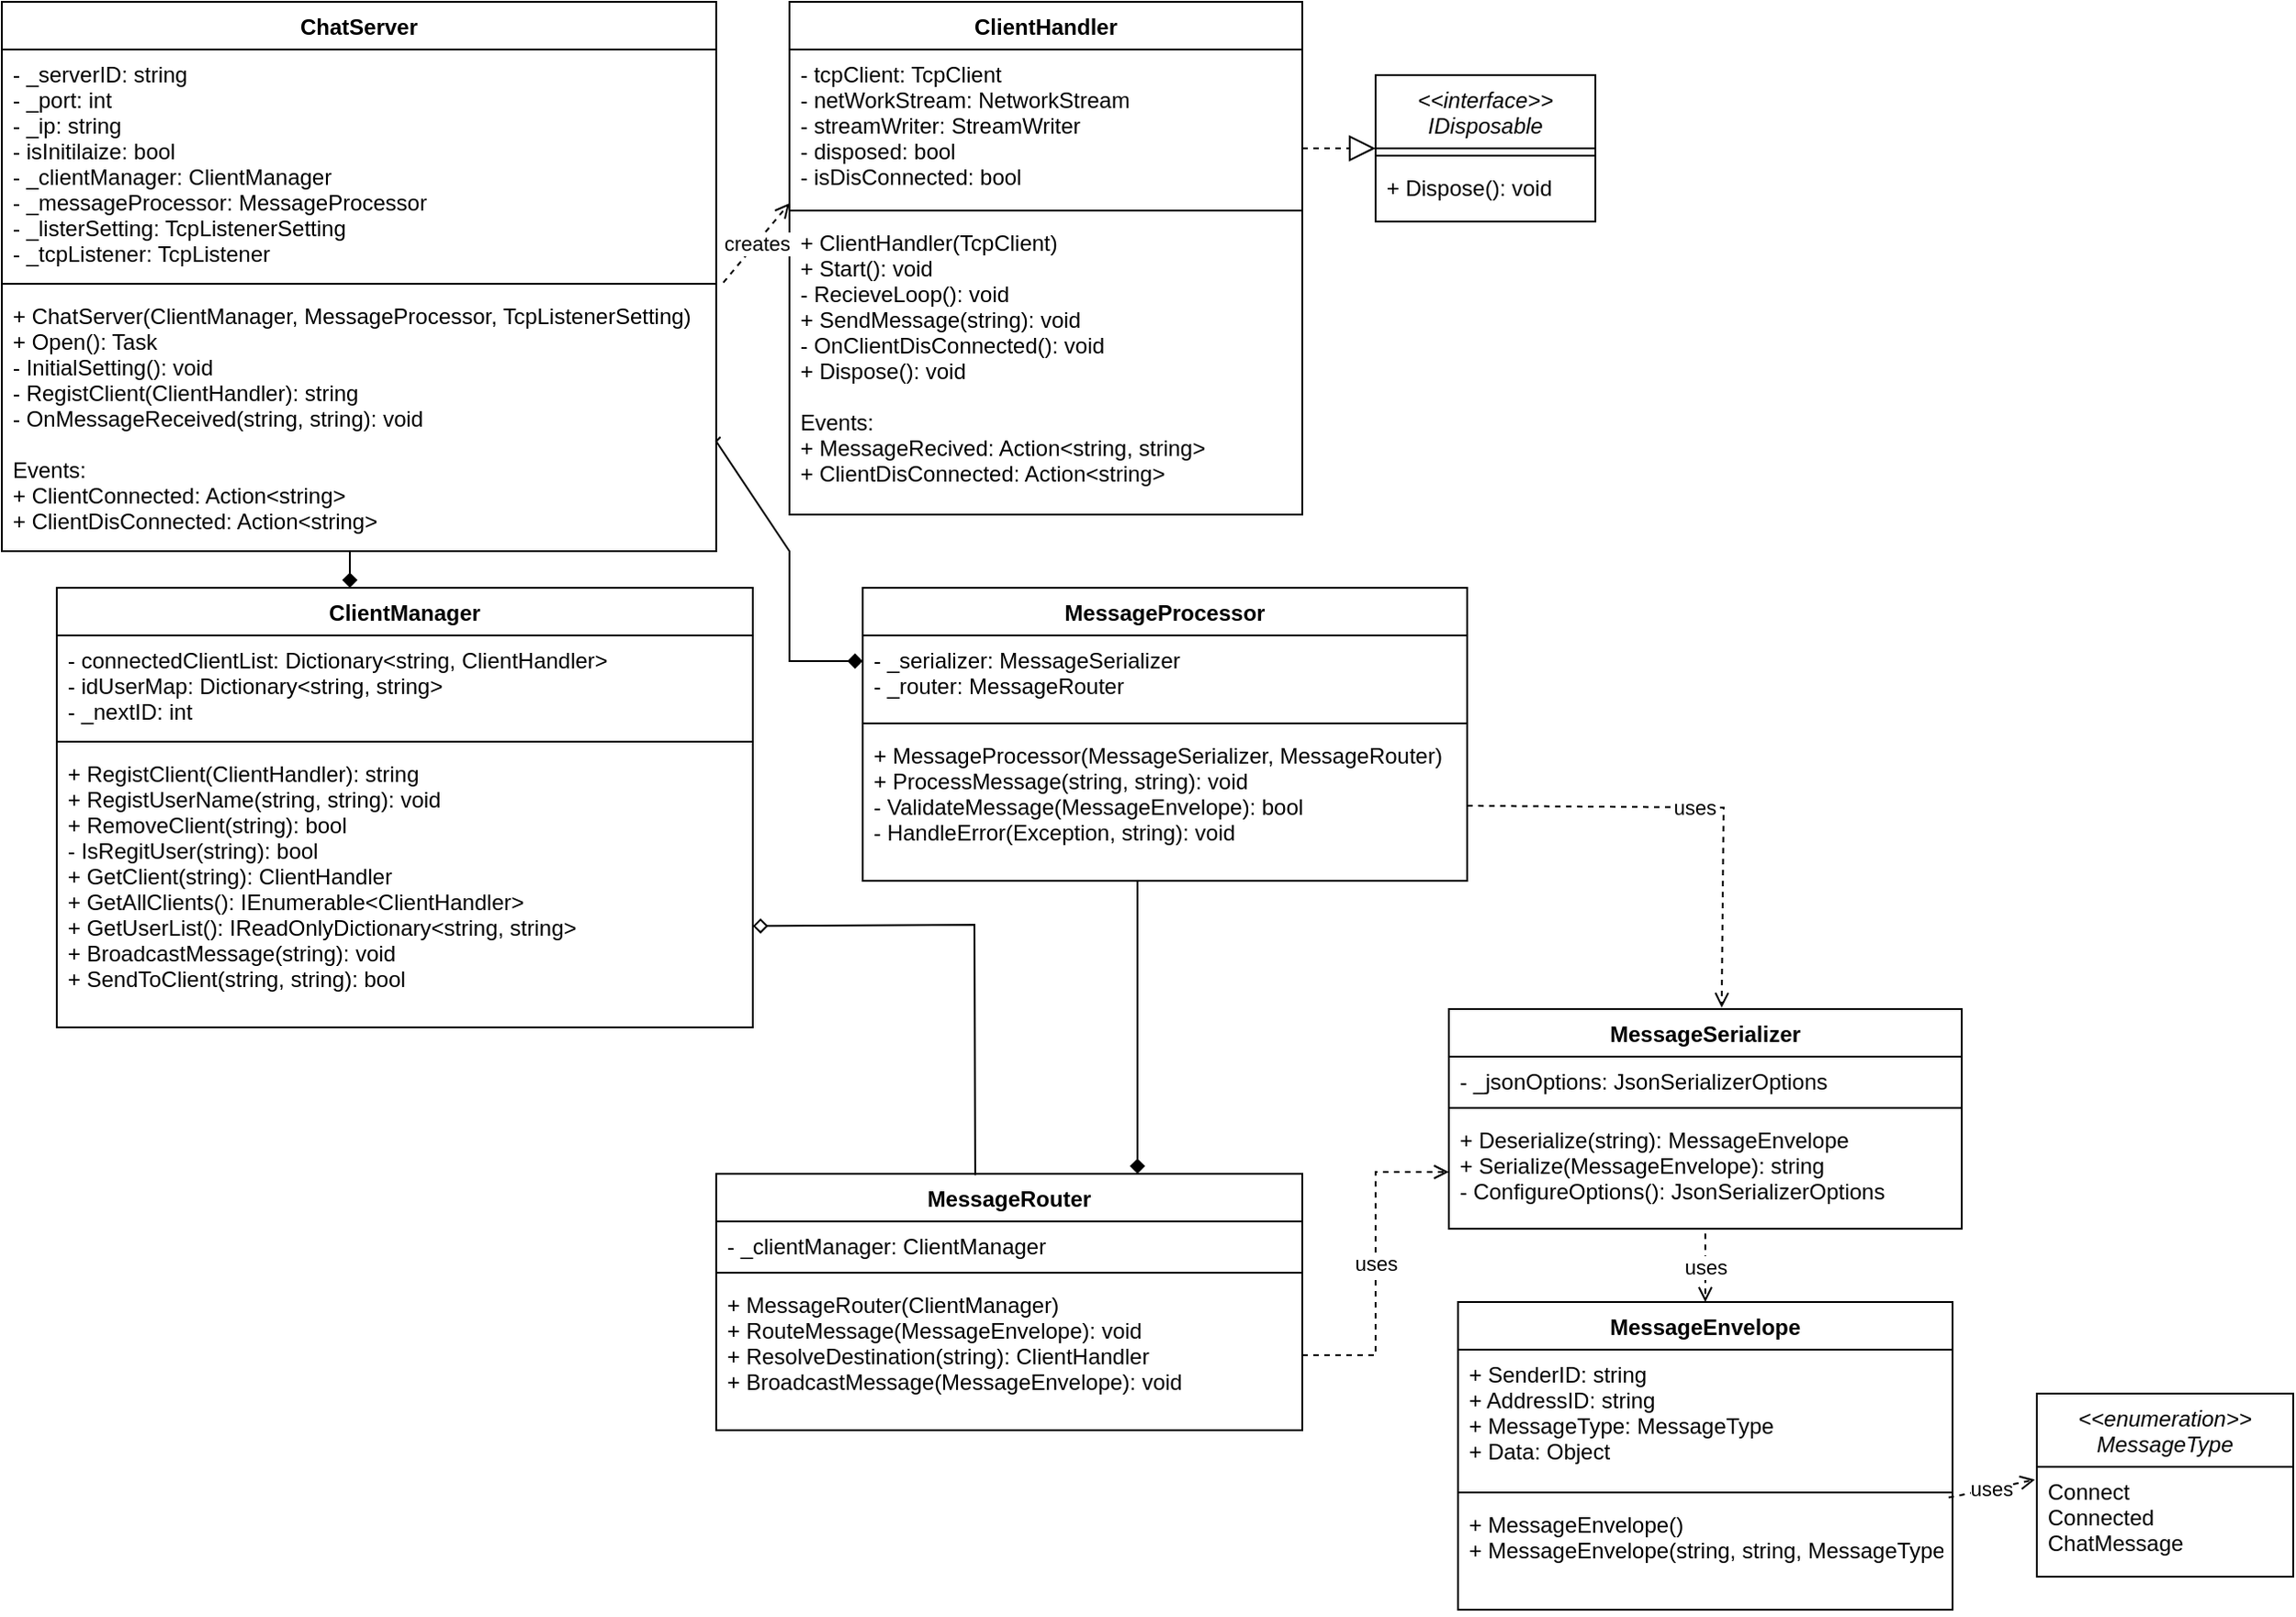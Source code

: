 <mxfile version="27.0.5">
  <diagram name="ChatServer Class Diagram" id="16PpFPb9vBM3mLUy-nNX">
    <mxGraphModel dx="1426" dy="849" grid="1" gridSize="10" guides="1" tooltips="1" connect="1" arrows="1" fold="1" page="1" pageScale="1" pageWidth="827" pageHeight="1169" math="0" shadow="0">
      <root>
        <mxCell id="0" />
        <mxCell id="1" parent="0" />
        <mxCell id="FkaS_YcR4kKlwSyaIOgO-66" value="ChatServer" style="swimlane;fontStyle=1;align=center;verticalAlign=top;childLayout=stackLayout;horizontal=1;startSize=26;horizontalStack=0;resizeParent=1;resizeParentMax=0;resizeLast=0;collapsible=1;marginBottom=0;" parent="1" vertex="1">
          <mxGeometry x="60" y="80" width="390" height="300" as="geometry" />
        </mxCell>
        <mxCell id="FkaS_YcR4kKlwSyaIOgO-67" value="- _serverID: string&#xa;- _port: int&#xa;- _ip: string&#xa;- isInitilaize: bool&#xa;- _clientManager: ClientManager&#xa;- _messageProcessor: MessageProcessor&#xa;- _listerSetting: TcpListenerSetting&#xa;- _tcpListener: TcpListener" style="text;strokeColor=none;fillColor=none;align=left;verticalAlign=top;spacingLeft=4;spacingRight=4;overflow=hidden;rotatable=0;points=[[0,0.5],[1,0.5]];portConstraint=eastwest;" parent="FkaS_YcR4kKlwSyaIOgO-66" vertex="1">
          <mxGeometry y="26" width="390" height="124" as="geometry" />
        </mxCell>
        <mxCell id="FkaS_YcR4kKlwSyaIOgO-68" value="" style="line;strokeWidth=1;fillColor=none;align=left;verticalAlign=middle;spacingTop=-1;spacingLeft=3;spacingRight=3;rotatable=0;labelPosition=right;points=[];portConstraint=eastwest;" parent="FkaS_YcR4kKlwSyaIOgO-66" vertex="1">
          <mxGeometry y="150" width="390" height="8" as="geometry" />
        </mxCell>
        <mxCell id="FkaS_YcR4kKlwSyaIOgO-69" value="+ ChatServer(ClientManager, MessageProcessor, TcpListenerSetting)&#xa;+ Open(): Task&#xa;- InitialSetting(): void&#xa;- RegistClient(ClientHandler): string&#xa;- OnMessageReceived(string, string): void&#xa;&#xa;Events:&#xa;+ ClientConnected: Action&lt;string&gt;&#xa;+ ClientDisConnected: Action&lt;string&gt;" style="text;strokeColor=none;fillColor=none;align=left;verticalAlign=top;spacingLeft=4;spacingRight=4;overflow=hidden;rotatable=0;points=[[0,0.5],[1,0.5]];portConstraint=eastwest;" parent="FkaS_YcR4kKlwSyaIOgO-66" vertex="1">
          <mxGeometry y="158" width="390" height="142" as="geometry" />
        </mxCell>
        <mxCell id="FkaS_YcR4kKlwSyaIOgO-70" value="ClientHandler" style="swimlane;fontStyle=1;align=center;verticalAlign=top;childLayout=stackLayout;horizontal=1;startSize=26;horizontalStack=0;resizeParent=1;resizeParentMax=0;resizeLast=0;collapsible=1;marginBottom=0;" parent="1" vertex="1">
          <mxGeometry x="490" y="80" width="280" height="280" as="geometry" />
        </mxCell>
        <mxCell id="FkaS_YcR4kKlwSyaIOgO-71" value="- tcpClient: TcpClient&#xa;- netWorkStream: NetworkStream&#xa;- streamWriter: StreamWriter&#xa;- disposed: bool&#xa;- isDisConnected: bool" style="text;strokeColor=none;fillColor=none;align=left;verticalAlign=top;spacingLeft=4;spacingRight=4;overflow=hidden;rotatable=0;points=[[0,0.5],[1,0.5]];portConstraint=eastwest;" parent="FkaS_YcR4kKlwSyaIOgO-70" vertex="1">
          <mxGeometry y="26" width="280" height="84" as="geometry" />
        </mxCell>
        <mxCell id="FkaS_YcR4kKlwSyaIOgO-72" value="" style="line;strokeWidth=1;fillColor=none;align=left;verticalAlign=middle;spacingTop=-1;spacingLeft=3;spacingRight=3;rotatable=0;labelPosition=right;points=[];portConstraint=eastwest;" parent="FkaS_YcR4kKlwSyaIOgO-70" vertex="1">
          <mxGeometry y="110" width="280" height="8" as="geometry" />
        </mxCell>
        <mxCell id="FkaS_YcR4kKlwSyaIOgO-73" value="+ ClientHandler(TcpClient)&#xa;+ Start(): void&#xa;- RecieveLoop(): void&#xa;+ SendMessage(string): void&#xa;- OnClientDisConnected(): void&#xa;+ Dispose(): void&#xa;&#xa;Events:&#xa;+ MessageRecived: Action&lt;string, string&gt;&#xa;+ ClientDisConnected: Action&lt;string&gt;" style="text;strokeColor=none;fillColor=none;align=left;verticalAlign=top;spacingLeft=4;spacingRight=4;overflow=hidden;rotatable=0;points=[[0,0.5],[1,0.5]];portConstraint=eastwest;" parent="FkaS_YcR4kKlwSyaIOgO-70" vertex="1">
          <mxGeometry y="118" width="280" height="162" as="geometry" />
        </mxCell>
        <mxCell id="FkaS_YcR4kKlwSyaIOgO-74" value="ClientManager" style="swimlane;fontStyle=1;align=center;verticalAlign=top;childLayout=stackLayout;horizontal=1;startSize=26;horizontalStack=0;resizeParent=1;resizeParentMax=0;resizeLast=0;collapsible=1;marginBottom=0;" parent="1" vertex="1">
          <mxGeometry x="90" y="400" width="380" height="240" as="geometry" />
        </mxCell>
        <mxCell id="FkaS_YcR4kKlwSyaIOgO-75" value="- connectedClientList: Dictionary&lt;string, ClientHandler&gt;&#xa;- idUserMap: Dictionary&lt;string, string&gt;&#xa;- _nextID: int" style="text;strokeColor=none;fillColor=none;align=left;verticalAlign=top;spacingLeft=4;spacingRight=4;overflow=hidden;rotatable=0;points=[[0,0.5],[1,0.5]];portConstraint=eastwest;" parent="FkaS_YcR4kKlwSyaIOgO-74" vertex="1">
          <mxGeometry y="26" width="380" height="54" as="geometry" />
        </mxCell>
        <mxCell id="FkaS_YcR4kKlwSyaIOgO-76" value="" style="line;strokeWidth=1;fillColor=none;align=left;verticalAlign=middle;spacingTop=-1;spacingLeft=3;spacingRight=3;rotatable=0;labelPosition=right;points=[];portConstraint=eastwest;" parent="FkaS_YcR4kKlwSyaIOgO-74" vertex="1">
          <mxGeometry y="80" width="380" height="8" as="geometry" />
        </mxCell>
        <mxCell id="FkaS_YcR4kKlwSyaIOgO-77" value="+ RegistClient(ClientHandler): string&#xa;+ RegistUserName(string, string): void&#xa;+ RemoveClient(string): bool&#xa;- IsRegitUser(string): bool&#xa;+ GetClient(string): ClientHandler&#xa;+ GetAllClients(): IEnumerable&lt;ClientHandler&gt;&#xa;+ GetUserList(): IReadOnlyDictionary&lt;string, string&gt;&#xa;+ BroadcastMessage(string): void&#xa;+ SendToClient(string, string): bool" style="text;strokeColor=none;fillColor=none;align=left;verticalAlign=top;spacingLeft=4;spacingRight=4;overflow=hidden;rotatable=0;points=[[0,0.5],[1,0.5]];portConstraint=eastwest;" parent="FkaS_YcR4kKlwSyaIOgO-74" vertex="1">
          <mxGeometry y="88" width="380" height="152" as="geometry" />
        </mxCell>
        <mxCell id="FkaS_YcR4kKlwSyaIOgO-78" value="MessageProcessor" style="swimlane;fontStyle=1;align=center;verticalAlign=top;childLayout=stackLayout;horizontal=1;startSize=26;horizontalStack=0;resizeParent=1;resizeParentMax=0;resizeLast=0;collapsible=1;marginBottom=0;" parent="1" vertex="1">
          <mxGeometry x="530" y="400" width="330" height="160" as="geometry" />
        </mxCell>
        <mxCell id="FkaS_YcR4kKlwSyaIOgO-79" value="- _serializer: MessageSerializer&#xa;- _router: MessageRouter" style="text;strokeColor=none;fillColor=none;align=left;verticalAlign=top;spacingLeft=4;spacingRight=4;overflow=hidden;rotatable=0;points=[[0,0.5],[1,0.5]];portConstraint=eastwest;" parent="FkaS_YcR4kKlwSyaIOgO-78" vertex="1">
          <mxGeometry y="26" width="330" height="44" as="geometry" />
        </mxCell>
        <mxCell id="FkaS_YcR4kKlwSyaIOgO-80" value="" style="line;strokeWidth=1;fillColor=none;align=left;verticalAlign=middle;spacingTop=-1;spacingLeft=3;spacingRight=3;rotatable=0;labelPosition=right;points=[];portConstraint=eastwest;" parent="FkaS_YcR4kKlwSyaIOgO-78" vertex="1">
          <mxGeometry y="70" width="330" height="8" as="geometry" />
        </mxCell>
        <mxCell id="FkaS_YcR4kKlwSyaIOgO-81" value="+ MessageProcessor(MessageSerializer, MessageRouter)&#xa;+ ProcessMessage(string, string): void&#xa;- ValidateMessage(MessageEnvelope): bool&#xa;- HandleError(Exception, string): void" style="text;strokeColor=none;fillColor=none;align=left;verticalAlign=top;spacingLeft=4;spacingRight=4;overflow=hidden;rotatable=0;points=[[0,0.5],[1,0.5]];portConstraint=eastwest;" parent="FkaS_YcR4kKlwSyaIOgO-78" vertex="1">
          <mxGeometry y="78" width="330" height="82" as="geometry" />
        </mxCell>
        <mxCell id="FkaS_YcR4kKlwSyaIOgO-82" value="MessageSerializer" style="swimlane;fontStyle=1;align=center;verticalAlign=top;childLayout=stackLayout;horizontal=1;startSize=26;horizontalStack=0;resizeParent=1;resizeParentMax=0;resizeLast=0;collapsible=1;marginBottom=0;" parent="1" vertex="1">
          <mxGeometry x="850" y="630" width="280" height="120" as="geometry" />
        </mxCell>
        <mxCell id="FkaS_YcR4kKlwSyaIOgO-83" value="- _jsonOptions: JsonSerializerOptions" style="text;strokeColor=none;fillColor=none;align=left;verticalAlign=top;spacingLeft=4;spacingRight=4;overflow=hidden;rotatable=0;points=[[0,0.5],[1,0.5]];portConstraint=eastwest;" parent="FkaS_YcR4kKlwSyaIOgO-82" vertex="1">
          <mxGeometry y="26" width="280" height="24" as="geometry" />
        </mxCell>
        <mxCell id="FkaS_YcR4kKlwSyaIOgO-84" value="" style="line;strokeWidth=1;fillColor=none;align=left;verticalAlign=middle;spacingTop=-1;spacingLeft=3;spacingRight=3;rotatable=0;labelPosition=right;points=[];portConstraint=eastwest;" parent="FkaS_YcR4kKlwSyaIOgO-82" vertex="1">
          <mxGeometry y="50" width="280" height="8" as="geometry" />
        </mxCell>
        <mxCell id="FkaS_YcR4kKlwSyaIOgO-85" value="+ Deserialize(string): MessageEnvelope&#xa;+ Serialize(MessageEnvelope): string&#xa;- ConfigureOptions(): JsonSerializerOptions" style="text;strokeColor=none;fillColor=none;align=left;verticalAlign=top;spacingLeft=4;spacingRight=4;overflow=hidden;rotatable=0;points=[[0,0.5],[1,0.5]];portConstraint=eastwest;" parent="FkaS_YcR4kKlwSyaIOgO-82" vertex="1">
          <mxGeometry y="58" width="280" height="62" as="geometry" />
        </mxCell>
        <mxCell id="FkaS_YcR4kKlwSyaIOgO-86" value="MessageRouter" style="swimlane;fontStyle=1;align=center;verticalAlign=top;childLayout=stackLayout;horizontal=1;startSize=26;horizontalStack=0;resizeParent=1;resizeParentMax=0;resizeLast=0;collapsible=1;marginBottom=0;" parent="1" vertex="1">
          <mxGeometry x="450" y="720" width="320" height="140" as="geometry" />
        </mxCell>
        <mxCell id="FkaS_YcR4kKlwSyaIOgO-87" value="- _clientManager: ClientManager" style="text;strokeColor=none;fillColor=none;align=left;verticalAlign=top;spacingLeft=4;spacingRight=4;overflow=hidden;rotatable=0;points=[[0,0.5],[1,0.5]];portConstraint=eastwest;" parent="FkaS_YcR4kKlwSyaIOgO-86" vertex="1">
          <mxGeometry y="26" width="320" height="24" as="geometry" />
        </mxCell>
        <mxCell id="FkaS_YcR4kKlwSyaIOgO-88" value="" style="line;strokeWidth=1;fillColor=none;align=left;verticalAlign=middle;spacingTop=-1;spacingLeft=3;spacingRight=3;rotatable=0;labelPosition=right;points=[];portConstraint=eastwest;" parent="FkaS_YcR4kKlwSyaIOgO-86" vertex="1">
          <mxGeometry y="50" width="320" height="8" as="geometry" />
        </mxCell>
        <mxCell id="FkaS_YcR4kKlwSyaIOgO-89" value="+ MessageRouter(ClientManager)&#xa;+ RouteMessage(MessageEnvelope): void&#xa;+ ResolveDestination(string): ClientHandler&#xa;+ BroadcastMessage(MessageEnvelope): void" style="text;strokeColor=none;fillColor=none;align=left;verticalAlign=top;spacingLeft=4;spacingRight=4;overflow=hidden;rotatable=0;points=[[0,0.5],[1,0.5]];portConstraint=eastwest;" parent="FkaS_YcR4kKlwSyaIOgO-86" vertex="1">
          <mxGeometry y="58" width="320" height="82" as="geometry" />
        </mxCell>
        <mxCell id="FkaS_YcR4kKlwSyaIOgO-90" value="MessageEnvelope" style="swimlane;fontStyle=1;align=center;verticalAlign=top;childLayout=stackLayout;horizontal=1;startSize=26;horizontalStack=0;resizeParent=1;resizeParentMax=0;resizeLast=0;collapsible=1;marginBottom=0;" parent="1" vertex="1">
          <mxGeometry x="855" y="790" width="270" height="168" as="geometry" />
        </mxCell>
        <mxCell id="FkaS_YcR4kKlwSyaIOgO-91" value="+ SenderID: string&#xa;+ AddressID: string&#xa;+ MessageType: MessageType&#xa;+ Data: Object" style="text;strokeColor=none;fillColor=none;align=left;verticalAlign=top;spacingLeft=4;spacingRight=4;overflow=hidden;rotatable=0;points=[[0,0.5],[1,0.5]];portConstraint=eastwest;" parent="FkaS_YcR4kKlwSyaIOgO-90" vertex="1">
          <mxGeometry y="26" width="270" height="74" as="geometry" />
        </mxCell>
        <mxCell id="FkaS_YcR4kKlwSyaIOgO-92" value="" style="line;strokeWidth=1;fillColor=none;align=left;verticalAlign=middle;spacingTop=-1;spacingLeft=3;spacingRight=3;rotatable=0;labelPosition=right;points=[];portConstraint=eastwest;" parent="FkaS_YcR4kKlwSyaIOgO-90" vertex="1">
          <mxGeometry y="100" width="270" height="8" as="geometry" />
        </mxCell>
        <mxCell id="FkaS_YcR4kKlwSyaIOgO-93" value="+ MessageEnvelope()&#xa;+ MessageEnvelope(string, string, MessageType, Object)" style="text;strokeColor=none;fillColor=none;align=left;verticalAlign=top;spacingLeft=4;spacingRight=4;overflow=hidden;rotatable=0;points=[[0,0.5],[1,0.5]];portConstraint=eastwest;" parent="FkaS_YcR4kKlwSyaIOgO-90" vertex="1">
          <mxGeometry y="108" width="270" height="60" as="geometry" />
        </mxCell>
        <mxCell id="FkaS_YcR4kKlwSyaIOgO-94" value="&lt;&lt;enumeration&gt;&gt;&#xa;MessageType" style="swimlane;fontStyle=2;align=center;verticalAlign=top;childLayout=stackLayout;horizontal=1;startSize=40;horizontalStack=0;resizeParent=1;resizeParentMax=0;resizeLast=0;collapsible=1;marginBottom=0;" parent="1" vertex="1">
          <mxGeometry x="1171" y="840" width="140" height="100" as="geometry" />
        </mxCell>
        <mxCell id="FkaS_YcR4kKlwSyaIOgO-95" value="Connect&#xa;Connected&#xa;ChatMessage" style="text;strokeColor=none;fillColor=none;align=left;verticalAlign=top;spacingLeft=4;spacingRight=4;overflow=hidden;rotatable=0;points=[[0,0.5],[1,0.5]];portConstraint=eastwest;" parent="FkaS_YcR4kKlwSyaIOgO-94" vertex="1">
          <mxGeometry y="40" width="140" height="60" as="geometry" />
        </mxCell>
        <mxCell id="FkaS_YcR4kKlwSyaIOgO-96" value="&lt;&lt;interface&gt;&gt;&#xa;IDisposable" style="swimlane;fontStyle=2;align=center;verticalAlign=top;childLayout=stackLayout;horizontal=1;startSize=40;horizontalStack=0;resizeParent=1;resizeParentMax=0;resizeLast=0;collapsible=1;marginBottom=0;" parent="1" vertex="1">
          <mxGeometry x="810" y="120" width="120" height="80" as="geometry" />
        </mxCell>
        <mxCell id="FkaS_YcR4kKlwSyaIOgO-97" value="" style="line;strokeWidth=1;fillColor=none;align=left;verticalAlign=middle;spacingTop=-1;spacingLeft=3;spacingRight=3;rotatable=0;labelPosition=right;points=[];portConstraint=eastwest;" parent="FkaS_YcR4kKlwSyaIOgO-96" vertex="1">
          <mxGeometry y="40" width="120" height="8" as="geometry" />
        </mxCell>
        <mxCell id="FkaS_YcR4kKlwSyaIOgO-98" value="+ Dispose(): void" style="text;strokeColor=none;fillColor=none;align=left;verticalAlign=top;spacingLeft=4;spacingRight=4;overflow=hidden;rotatable=0;points=[[0,0.5],[1,0.5]];portConstraint=eastwest;" parent="FkaS_YcR4kKlwSyaIOgO-96" vertex="1">
          <mxGeometry y="48" width="120" height="32" as="geometry" />
        </mxCell>
        <mxCell id="FkaS_YcR4kKlwSyaIOgO-99" value="" style="endArrow=diamond;endFill=1;html=1;rounded=0;" parent="1" edge="1">
          <mxGeometry relative="1" as="geometry">
            <mxPoint x="250" y="380" as="sourcePoint" />
            <mxPoint x="250" y="400" as="targetPoint" />
          </mxGeometry>
        </mxCell>
        <mxCell id="FkaS_YcR4kKlwSyaIOgO-100" value="" style="endArrow=diamond;endFill=1;html=1;rounded=0;exitX=1.006;exitY=0.561;exitDx=0;exitDy=0;exitPerimeter=0;" parent="1" source="FkaS_YcR4kKlwSyaIOgO-69" edge="1">
          <mxGeometry relative="1" as="geometry">
            <mxPoint x="410" y="320" as="sourcePoint" />
            <mxPoint x="530" y="440" as="targetPoint" />
            <Array as="points">
              <mxPoint x="450" y="320" />
              <mxPoint x="490" y="380" />
              <mxPoint x="490" y="440" />
            </Array>
          </mxGeometry>
        </mxCell>
        <mxCell id="FkaS_YcR4kKlwSyaIOgO-101" value="creates" style="endArrow=open;endFill=0;dashed=1;html=1;rounded=0;exitX=1.01;exitY=1.027;exitDx=0;exitDy=0;exitPerimeter=0;" parent="1" source="FkaS_YcR4kKlwSyaIOgO-67" edge="1">
          <mxGeometry relative="1" as="geometry">
            <mxPoint x="410" y="190" as="sourcePoint" />
            <mxPoint x="490" y="190" as="targetPoint" />
          </mxGeometry>
        </mxCell>
        <mxCell id="FkaS_YcR4kKlwSyaIOgO-103" value="" style="endArrow=diamond;endFill=1;html=1;rounded=0;" parent="1" edge="1">
          <mxGeometry relative="1" as="geometry">
            <mxPoint x="680" y="560" as="sourcePoint" />
            <mxPoint x="680" y="720" as="targetPoint" />
          </mxGeometry>
        </mxCell>
        <mxCell id="FkaS_YcR4kKlwSyaIOgO-104" value="" style="endArrow=diamond;endFill=0;html=1;rounded=0;entryX=1;entryY=0.636;entryDx=0;entryDy=0;exitX=0.442;exitY=0.005;exitDx=0;exitDy=0;exitPerimeter=0;entryPerimeter=0;" parent="1" source="FkaS_YcR4kKlwSyaIOgO-86" target="FkaS_YcR4kKlwSyaIOgO-77" edge="1">
          <mxGeometry relative="1" as="geometry">
            <mxPoint x="450" y="790" as="sourcePoint" />
            <mxPoint x="350" y="640" as="targetPoint" />
            <Array as="points">
              <mxPoint x="591" y="584" />
            </Array>
          </mxGeometry>
        </mxCell>
        <mxCell id="FkaS_YcR4kKlwSyaIOgO-105" value="uses" style="endArrow=open;endFill=0;dashed=1;html=1;rounded=0;entryX=0.5;entryY=0;entryDx=0;entryDy=0;exitX=0.5;exitY=1.043;exitDx=0;exitDy=0;exitPerimeter=0;" parent="1" source="FkaS_YcR4kKlwSyaIOgO-85" target="FkaS_YcR4kKlwSyaIOgO-90" edge="1">
          <mxGeometry relative="1" as="geometry">
            <mxPoint x="1130" y="690" as="sourcePoint" />
            <mxPoint x="1640" y="430" as="targetPoint" />
            <Array as="points" />
          </mxGeometry>
        </mxCell>
        <mxCell id="FkaS_YcR4kKlwSyaIOgO-106" value="uses" style="endArrow=open;endFill=0;dashed=1;html=1;rounded=0;exitX=1;exitY=0.5;exitDx=0;exitDy=0;entryX=0;entryY=0.5;entryDx=0;entryDy=0;" parent="1" source="FkaS_YcR4kKlwSyaIOgO-89" target="FkaS_YcR4kKlwSyaIOgO-85" edge="1">
          <mxGeometry relative="1" as="geometry">
            <mxPoint x="770" y="760" as="sourcePoint" />
            <mxPoint x="810" y="719" as="targetPoint" />
            <Array as="points">
              <mxPoint x="810" y="819" />
              <mxPoint x="810" y="719" />
            </Array>
          </mxGeometry>
        </mxCell>
        <mxCell id="FkaS_YcR4kKlwSyaIOgO-107" value="uses" style="endArrow=open;endFill=0;dashed=1;html=1;rounded=0;exitX=0.992;exitY=-0.02;exitDx=0;exitDy=0;exitPerimeter=0;" parent="1" source="FkaS_YcR4kKlwSyaIOgO-93" edge="1">
          <mxGeometry relative="1" as="geometry">
            <mxPoint x="130" y="1010" as="sourcePoint" />
            <mxPoint x="1170" y="887" as="targetPoint" />
            <mxPoint as="offset" />
          </mxGeometry>
        </mxCell>
        <mxCell id="FkaS_YcR4kKlwSyaIOgO-108" value="" style="endArrow=block;dashed=1;endFill=0;endSize=12;html=1;rounded=0;" parent="1" edge="1">
          <mxGeometry width="160" relative="1" as="geometry">
            <mxPoint x="770" y="160" as="sourcePoint" />
            <mxPoint x="810" y="160" as="targetPoint" />
          </mxGeometry>
        </mxCell>
        <mxCell id="FkaS_YcR4kKlwSyaIOgO-109" value="uses" style="endArrow=open;endFill=0;dashed=1;html=1;rounded=0;exitX=1;exitY=0.5;exitDx=0;exitDy=0;entryX=0.532;entryY=-0.006;entryDx=0;entryDy=0;entryPerimeter=0;" parent="1" source="FkaS_YcR4kKlwSyaIOgO-81" target="FkaS_YcR4kKlwSyaIOgO-82" edge="1">
          <mxGeometry relative="1" as="geometry">
            <mxPoint x="910" y="480" as="sourcePoint" />
            <mxPoint x="990" y="630" as="targetPoint" />
            <Array as="points">
              <mxPoint x="1000" y="520" />
            </Array>
          </mxGeometry>
        </mxCell>
      </root>
    </mxGraphModel>
  </diagram>
</mxfile>
